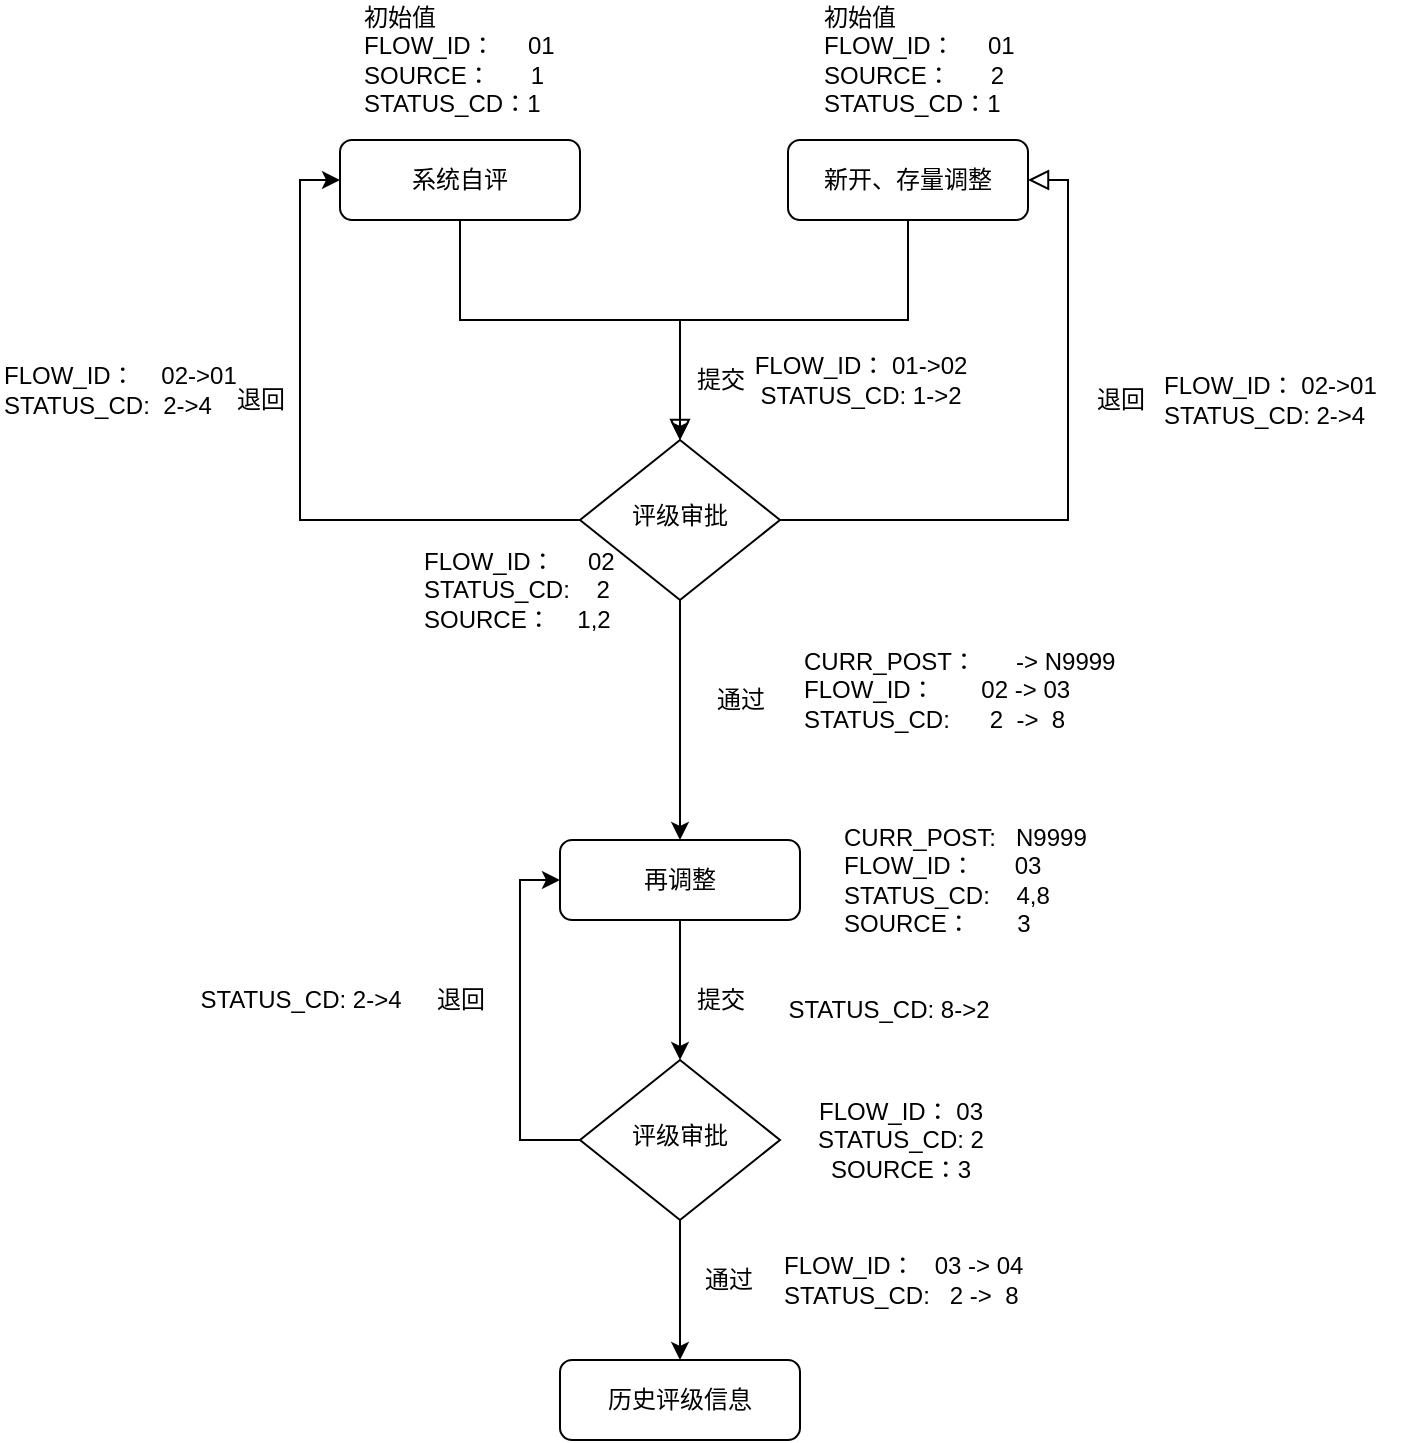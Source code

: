 <mxfile version="14.2.9" type="github"><diagram id="C5RBs43oDa-KdzZeNtuy" name="Page-1"><mxGraphModel dx="1186" dy="771" grid="1" gridSize="10" guides="1" tooltips="1" connect="1" arrows="1" fold="1" page="1" pageScale="1" pageWidth="827" pageHeight="1169" math="0" shadow="0"><root><mxCell id="WIyWlLk6GJQsqaUBKTNV-0"/><mxCell id="WIyWlLk6GJQsqaUBKTNV-1" parent="WIyWlLk6GJQsqaUBKTNV-0"/><mxCell id="WIyWlLk6GJQsqaUBKTNV-2" value="" style="rounded=0;html=1;jettySize=auto;orthogonalLoop=1;fontSize=11;endArrow=block;endFill=0;endSize=8;strokeWidth=1;shadow=0;labelBackgroundColor=none;edgeStyle=orthogonalEdgeStyle;" parent="WIyWlLk6GJQsqaUBKTNV-1" source="WIyWlLk6GJQsqaUBKTNV-3" target="WIyWlLk6GJQsqaUBKTNV-6" edge="1"><mxGeometry relative="1" as="geometry"><Array as="points"><mxPoint x="260" y="190"/><mxPoint x="370" y="190"/></Array></mxGeometry></mxCell><mxCell id="WIyWlLk6GJQsqaUBKTNV-3" value="系统自评" style="rounded=1;whiteSpace=wrap;html=1;fontSize=12;glass=0;strokeWidth=1;shadow=0;" parent="WIyWlLk6GJQsqaUBKTNV-1" vertex="1"><mxGeometry x="200" y="100" width="120" height="40" as="geometry"/></mxCell><mxCell id="WIyWlLk6GJQsqaUBKTNV-5" value="" style="edgeStyle=orthogonalEdgeStyle;rounded=0;html=1;jettySize=auto;orthogonalLoop=1;fontSize=11;endArrow=block;endFill=0;endSize=8;strokeWidth=1;shadow=0;labelBackgroundColor=none;entryX=1;entryY=0.5;entryDx=0;entryDy=0;" parent="WIyWlLk6GJQsqaUBKTNV-1" source="WIyWlLk6GJQsqaUBKTNV-6" target="DqsGDYGluo5HWk0TwqG4-0" edge="1"><mxGeometry y="10" relative="1" as="geometry"><mxPoint as="offset"/><mxPoint x="590" y="290" as="targetPoint"/></mxGeometry></mxCell><mxCell id="DqsGDYGluo5HWk0TwqG4-6" style="edgeStyle=orthogonalEdgeStyle;rounded=0;orthogonalLoop=1;jettySize=auto;html=1;entryX=0;entryY=0.5;entryDx=0;entryDy=0;" edge="1" parent="WIyWlLk6GJQsqaUBKTNV-1" source="WIyWlLk6GJQsqaUBKTNV-6" target="WIyWlLk6GJQsqaUBKTNV-3"><mxGeometry relative="1" as="geometry"><mxPoint x="190" y="120" as="targetPoint"/><Array as="points"><mxPoint x="180" y="290"/><mxPoint x="180" y="120"/></Array></mxGeometry></mxCell><mxCell id="DqsGDYGluo5HWk0TwqG4-14" style="edgeStyle=orthogonalEdgeStyle;rounded=0;orthogonalLoop=1;jettySize=auto;html=1;" edge="1" parent="WIyWlLk6GJQsqaUBKTNV-1" source="WIyWlLk6GJQsqaUBKTNV-6" target="DqsGDYGluo5HWk0TwqG4-13"><mxGeometry relative="1" as="geometry"/></mxCell><mxCell id="WIyWlLk6GJQsqaUBKTNV-6" value="评级审批" style="rhombus;whiteSpace=wrap;html=1;shadow=0;fontFamily=Helvetica;fontSize=12;align=center;strokeWidth=1;spacing=6;spacingTop=-4;" parent="WIyWlLk6GJQsqaUBKTNV-1" vertex="1"><mxGeometry x="320" y="250" width="100" height="80" as="geometry"/></mxCell><mxCell id="DqsGDYGluo5HWk0TwqG4-1" style="edgeStyle=orthogonalEdgeStyle;rounded=0;orthogonalLoop=1;jettySize=auto;html=1;entryX=0.5;entryY=0;entryDx=0;entryDy=0;" edge="1" parent="WIyWlLk6GJQsqaUBKTNV-1" source="DqsGDYGluo5HWk0TwqG4-0" target="WIyWlLk6GJQsqaUBKTNV-6"><mxGeometry relative="1" as="geometry"><Array as="points"><mxPoint x="484" y="190"/><mxPoint x="370" y="190"/></Array></mxGeometry></mxCell><mxCell id="DqsGDYGluo5HWk0TwqG4-0" value="新开、存量调整" style="rounded=1;whiteSpace=wrap;html=1;fontSize=12;glass=0;strokeWidth=1;shadow=0;" vertex="1" parent="WIyWlLk6GJQsqaUBKTNV-1"><mxGeometry x="424" y="100" width="120" height="40" as="geometry"/></mxCell><mxCell id="DqsGDYGluo5HWk0TwqG4-2" value="退回" style="text;html=1;align=center;verticalAlign=middle;resizable=0;points=[];autosize=1;" vertex="1" parent="WIyWlLk6GJQsqaUBKTNV-1"><mxGeometry x="570" y="220" width="40" height="20" as="geometry"/></mxCell><mxCell id="DqsGDYGluo5HWk0TwqG4-3" value="通过" style="text;html=1;align=center;verticalAlign=middle;resizable=0;points=[];autosize=1;" vertex="1" parent="WIyWlLk6GJQsqaUBKTNV-1"><mxGeometry x="380" y="370" width="40" height="20" as="geometry"/></mxCell><mxCell id="DqsGDYGluo5HWk0TwqG4-4" value="提交" style="text;html=1;align=center;verticalAlign=middle;resizable=0;points=[];autosize=1;" vertex="1" parent="WIyWlLk6GJQsqaUBKTNV-1"><mxGeometry x="370" y="210" width="40" height="20" as="geometry"/></mxCell><mxCell id="DqsGDYGluo5HWk0TwqG4-7" value="退回" style="text;html=1;align=center;verticalAlign=middle;resizable=0;points=[];autosize=1;" vertex="1" parent="WIyWlLk6GJQsqaUBKTNV-1"><mxGeometry x="140" y="220" width="40" height="20" as="geometry"/></mxCell><mxCell id="DqsGDYGluo5HWk0TwqG4-8" value="初始值&lt;br&gt;FLOW_ID：&amp;nbsp; &amp;nbsp; &amp;nbsp;01&lt;br&gt;SOURCE：&amp;nbsp; &amp;nbsp; &amp;nbsp; 2&lt;br&gt;STATUS_CD：1" style="text;html=1;align=left;verticalAlign=middle;resizable=0;points=[];autosize=1;" vertex="1" parent="WIyWlLk6GJQsqaUBKTNV-1"><mxGeometry x="440" y="30" width="110" height="60" as="geometry"/></mxCell><mxCell id="DqsGDYGluo5HWk0TwqG4-9" value="初始值&lt;br&gt;FLOW_ID：&amp;nbsp; &amp;nbsp; &amp;nbsp;01&lt;br&gt;SOURCE：&amp;nbsp; &amp;nbsp; &amp;nbsp; 1&lt;br&gt;STATUS_CD：1" style="text;html=1;align=left;verticalAlign=middle;resizable=0;points=[];autosize=1;" vertex="1" parent="WIyWlLk6GJQsqaUBKTNV-1"><mxGeometry x="210" y="30" width="110" height="60" as="geometry"/></mxCell><mxCell id="DqsGDYGluo5HWk0TwqG4-10" value="FLOW_ID： 02-&amp;gt;01&lt;br&gt;STATUS_CD: 2-&amp;gt;4" style="text;html=1;align=left;verticalAlign=middle;resizable=0;points=[];autosize=1;" vertex="1" parent="WIyWlLk6GJQsqaUBKTNV-1"><mxGeometry x="610" y="215" width="120" height="30" as="geometry"/></mxCell><mxCell id="DqsGDYGluo5HWk0TwqG4-11" value="FLOW_ID：&amp;nbsp; &amp;nbsp; 02-&amp;gt;01&lt;br&gt;STATUS_CD:&amp;nbsp; 2-&amp;gt;4" style="text;html=1;align=left;verticalAlign=middle;resizable=0;points=[];autosize=1;" vertex="1" parent="WIyWlLk6GJQsqaUBKTNV-1"><mxGeometry x="30" y="210" width="130" height="30" as="geometry"/></mxCell><mxCell id="DqsGDYGluo5HWk0TwqG4-12" value="FLOW_ID： 01-&amp;gt;02&lt;br&gt;STATUS_CD: 1-&amp;gt;2" style="text;html=1;align=center;verticalAlign=middle;resizable=0;points=[];autosize=1;" vertex="1" parent="WIyWlLk6GJQsqaUBKTNV-1"><mxGeometry x="400" y="205" width="120" height="30" as="geometry"/></mxCell><mxCell id="DqsGDYGluo5HWk0TwqG4-18" style="edgeStyle=orthogonalEdgeStyle;rounded=0;orthogonalLoop=1;jettySize=auto;html=1;entryX=0.5;entryY=0;entryDx=0;entryDy=0;" edge="1" parent="WIyWlLk6GJQsqaUBKTNV-1" source="DqsGDYGluo5HWk0TwqG4-13" target="DqsGDYGluo5HWk0TwqG4-16"><mxGeometry relative="1" as="geometry"/></mxCell><mxCell id="DqsGDYGluo5HWk0TwqG4-13" value="再调整" style="rounded=1;whiteSpace=wrap;html=1;fontSize=12;glass=0;strokeWidth=1;shadow=0;" vertex="1" parent="WIyWlLk6GJQsqaUBKTNV-1"><mxGeometry x="310" y="450" width="120" height="40" as="geometry"/></mxCell><mxCell id="DqsGDYGluo5HWk0TwqG4-15" value="CURR_POST：&amp;nbsp; &amp;nbsp; &amp;nbsp; -&amp;gt; N9999&lt;br&gt;FLOW_ID：&amp;nbsp; &amp;nbsp; &amp;nbsp; &amp;nbsp;02 -&amp;gt; 03&lt;br&gt;STATUS_CD:&amp;nbsp; &amp;nbsp; &amp;nbsp; 2&amp;nbsp; -&amp;gt;&amp;nbsp; 8" style="text;html=1;align=left;verticalAlign=middle;resizable=0;points=[];autosize=1;" vertex="1" parent="WIyWlLk6GJQsqaUBKTNV-1"><mxGeometry x="430" y="350" width="170" height="50" as="geometry"/></mxCell><mxCell id="DqsGDYGluo5HWk0TwqG4-19" style="edgeStyle=orthogonalEdgeStyle;rounded=0;orthogonalLoop=1;jettySize=auto;html=1;entryX=0;entryY=0.5;entryDx=0;entryDy=0;" edge="1" parent="WIyWlLk6GJQsqaUBKTNV-1" source="DqsGDYGluo5HWk0TwqG4-16" target="DqsGDYGluo5HWk0TwqG4-13"><mxGeometry relative="1" as="geometry"><Array as="points"><mxPoint x="290" y="600"/><mxPoint x="290" y="470"/></Array></mxGeometry></mxCell><mxCell id="DqsGDYGluo5HWk0TwqG4-25" style="edgeStyle=orthogonalEdgeStyle;rounded=0;orthogonalLoop=1;jettySize=auto;html=1;" edge="1" parent="WIyWlLk6GJQsqaUBKTNV-1" source="DqsGDYGluo5HWk0TwqG4-16"><mxGeometry relative="1" as="geometry"><mxPoint x="370" y="710" as="targetPoint"/></mxGeometry></mxCell><mxCell id="DqsGDYGluo5HWk0TwqG4-16" value="评级审批" style="rhombus;whiteSpace=wrap;html=1;shadow=0;fontFamily=Helvetica;fontSize=12;align=center;strokeWidth=1;spacing=6;spacingTop=-4;" vertex="1" parent="WIyWlLk6GJQsqaUBKTNV-1"><mxGeometry x="320" y="560" width="100" height="80" as="geometry"/></mxCell><mxCell id="DqsGDYGluo5HWk0TwqG4-20" value="退回" style="text;html=1;align=center;verticalAlign=middle;resizable=0;points=[];autosize=1;" vertex="1" parent="WIyWlLk6GJQsqaUBKTNV-1"><mxGeometry x="240" y="520" width="40" height="20" as="geometry"/></mxCell><mxCell id="DqsGDYGluo5HWk0TwqG4-21" value="STATUS_CD: 2-&amp;gt;4" style="text;html=1;align=center;verticalAlign=middle;resizable=0;points=[];autosize=1;" vertex="1" parent="WIyWlLk6GJQsqaUBKTNV-1"><mxGeometry x="120" y="520" width="120" height="20" as="geometry"/></mxCell><mxCell id="DqsGDYGluo5HWk0TwqG4-22" value="提交" style="text;html=1;align=center;verticalAlign=middle;resizable=0;points=[];autosize=1;" vertex="1" parent="WIyWlLk6GJQsqaUBKTNV-1"><mxGeometry x="370" y="520" width="40" height="20" as="geometry"/></mxCell><mxCell id="DqsGDYGluo5HWk0TwqG4-23" value="CURR_POST:&amp;nbsp; &amp;nbsp;N9999&lt;br&gt;FLOW_ID：&amp;nbsp; &amp;nbsp; &amp;nbsp; 03&lt;br&gt;STATUS_CD:&amp;nbsp; &amp;nbsp; 4,8&lt;br&gt;SOURCE：&amp;nbsp; &amp;nbsp; &amp;nbsp; &amp;nbsp;3" style="text;html=1;align=left;verticalAlign=middle;resizable=0;points=[];autosize=1;" vertex="1" parent="WIyWlLk6GJQsqaUBKTNV-1"><mxGeometry x="450" y="440" width="140" height="60" as="geometry"/></mxCell><mxCell id="DqsGDYGluo5HWk0TwqG4-24" value="STATUS_CD: 8-&amp;gt;2" style="text;html=1;align=center;verticalAlign=middle;resizable=0;points=[];autosize=1;" vertex="1" parent="WIyWlLk6GJQsqaUBKTNV-1"><mxGeometry x="414" y="525" width="120" height="20" as="geometry"/></mxCell><mxCell id="DqsGDYGluo5HWk0TwqG4-27" value="历史评级信息" style="rounded=1;whiteSpace=wrap;html=1;fontSize=12;glass=0;strokeWidth=1;shadow=0;" vertex="1" parent="WIyWlLk6GJQsqaUBKTNV-1"><mxGeometry x="310" y="710" width="120" height="40" as="geometry"/></mxCell><mxCell id="DqsGDYGluo5HWk0TwqG4-28" value="通过" style="text;html=1;align=center;verticalAlign=middle;resizable=0;points=[];autosize=1;" vertex="1" parent="WIyWlLk6GJQsqaUBKTNV-1"><mxGeometry x="374" y="660" width="40" height="20" as="geometry"/></mxCell><mxCell id="DqsGDYGluo5HWk0TwqG4-29" value="FLOW_ID：&amp;nbsp; &amp;nbsp;03 -&amp;gt; 04&lt;br&gt;STATUS_CD:&amp;nbsp; &amp;nbsp;2 -&amp;gt;&amp;nbsp; 8" style="text;html=1;align=left;verticalAlign=middle;resizable=0;points=[];autosize=1;" vertex="1" parent="WIyWlLk6GJQsqaUBKTNV-1"><mxGeometry x="420" y="655" width="140" height="30" as="geometry"/></mxCell><mxCell id="DqsGDYGluo5HWk0TwqG4-30" value="FLOW_ID： 03&lt;br&gt;STATUS_CD: 2&lt;br&gt;SOURCE：3" style="text;html=1;align=center;verticalAlign=middle;resizable=0;points=[];autosize=1;" vertex="1" parent="WIyWlLk6GJQsqaUBKTNV-1"><mxGeometry x="430" y="575" width="100" height="50" as="geometry"/></mxCell><mxCell id="DqsGDYGluo5HWk0TwqG4-31" value="FLOW_ID：&amp;nbsp; &amp;nbsp; &amp;nbsp;02&lt;br&gt;STATUS_CD:&amp;nbsp; &amp;nbsp; 2&lt;br&gt;SOURCE：&amp;nbsp; &amp;nbsp; 1,2" style="text;html=1;align=left;verticalAlign=middle;resizable=0;points=[];autosize=1;" vertex="1" parent="WIyWlLk6GJQsqaUBKTNV-1"><mxGeometry x="240" y="300" width="110" height="50" as="geometry"/></mxCell></root></mxGraphModel></diagram></mxfile>